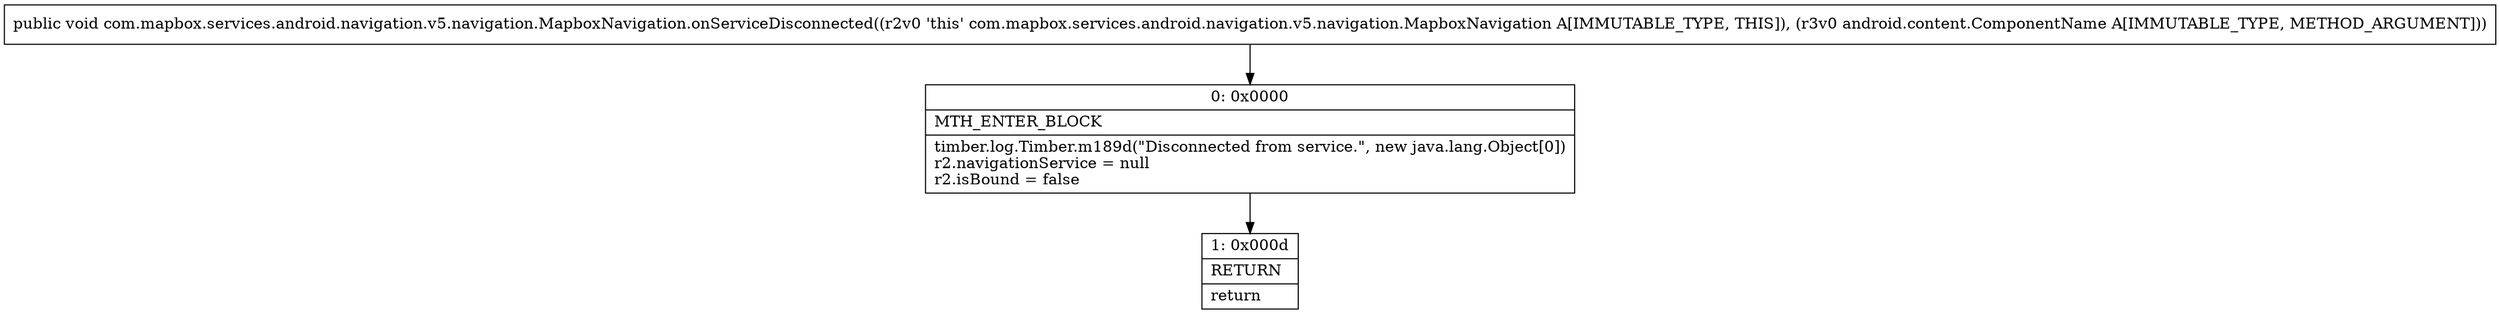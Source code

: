 digraph "CFG forcom.mapbox.services.android.navigation.v5.navigation.MapboxNavigation.onServiceDisconnected(Landroid\/content\/ComponentName;)V" {
Node_0 [shape=record,label="{0\:\ 0x0000|MTH_ENTER_BLOCK\l|timber.log.Timber.m189d(\"Disconnected from service.\", new java.lang.Object[0])\lr2.navigationService = null\lr2.isBound = false\l}"];
Node_1 [shape=record,label="{1\:\ 0x000d|RETURN\l|return\l}"];
MethodNode[shape=record,label="{public void com.mapbox.services.android.navigation.v5.navigation.MapboxNavigation.onServiceDisconnected((r2v0 'this' com.mapbox.services.android.navigation.v5.navigation.MapboxNavigation A[IMMUTABLE_TYPE, THIS]), (r3v0 android.content.ComponentName A[IMMUTABLE_TYPE, METHOD_ARGUMENT])) }"];
MethodNode -> Node_0;
Node_0 -> Node_1;
}

